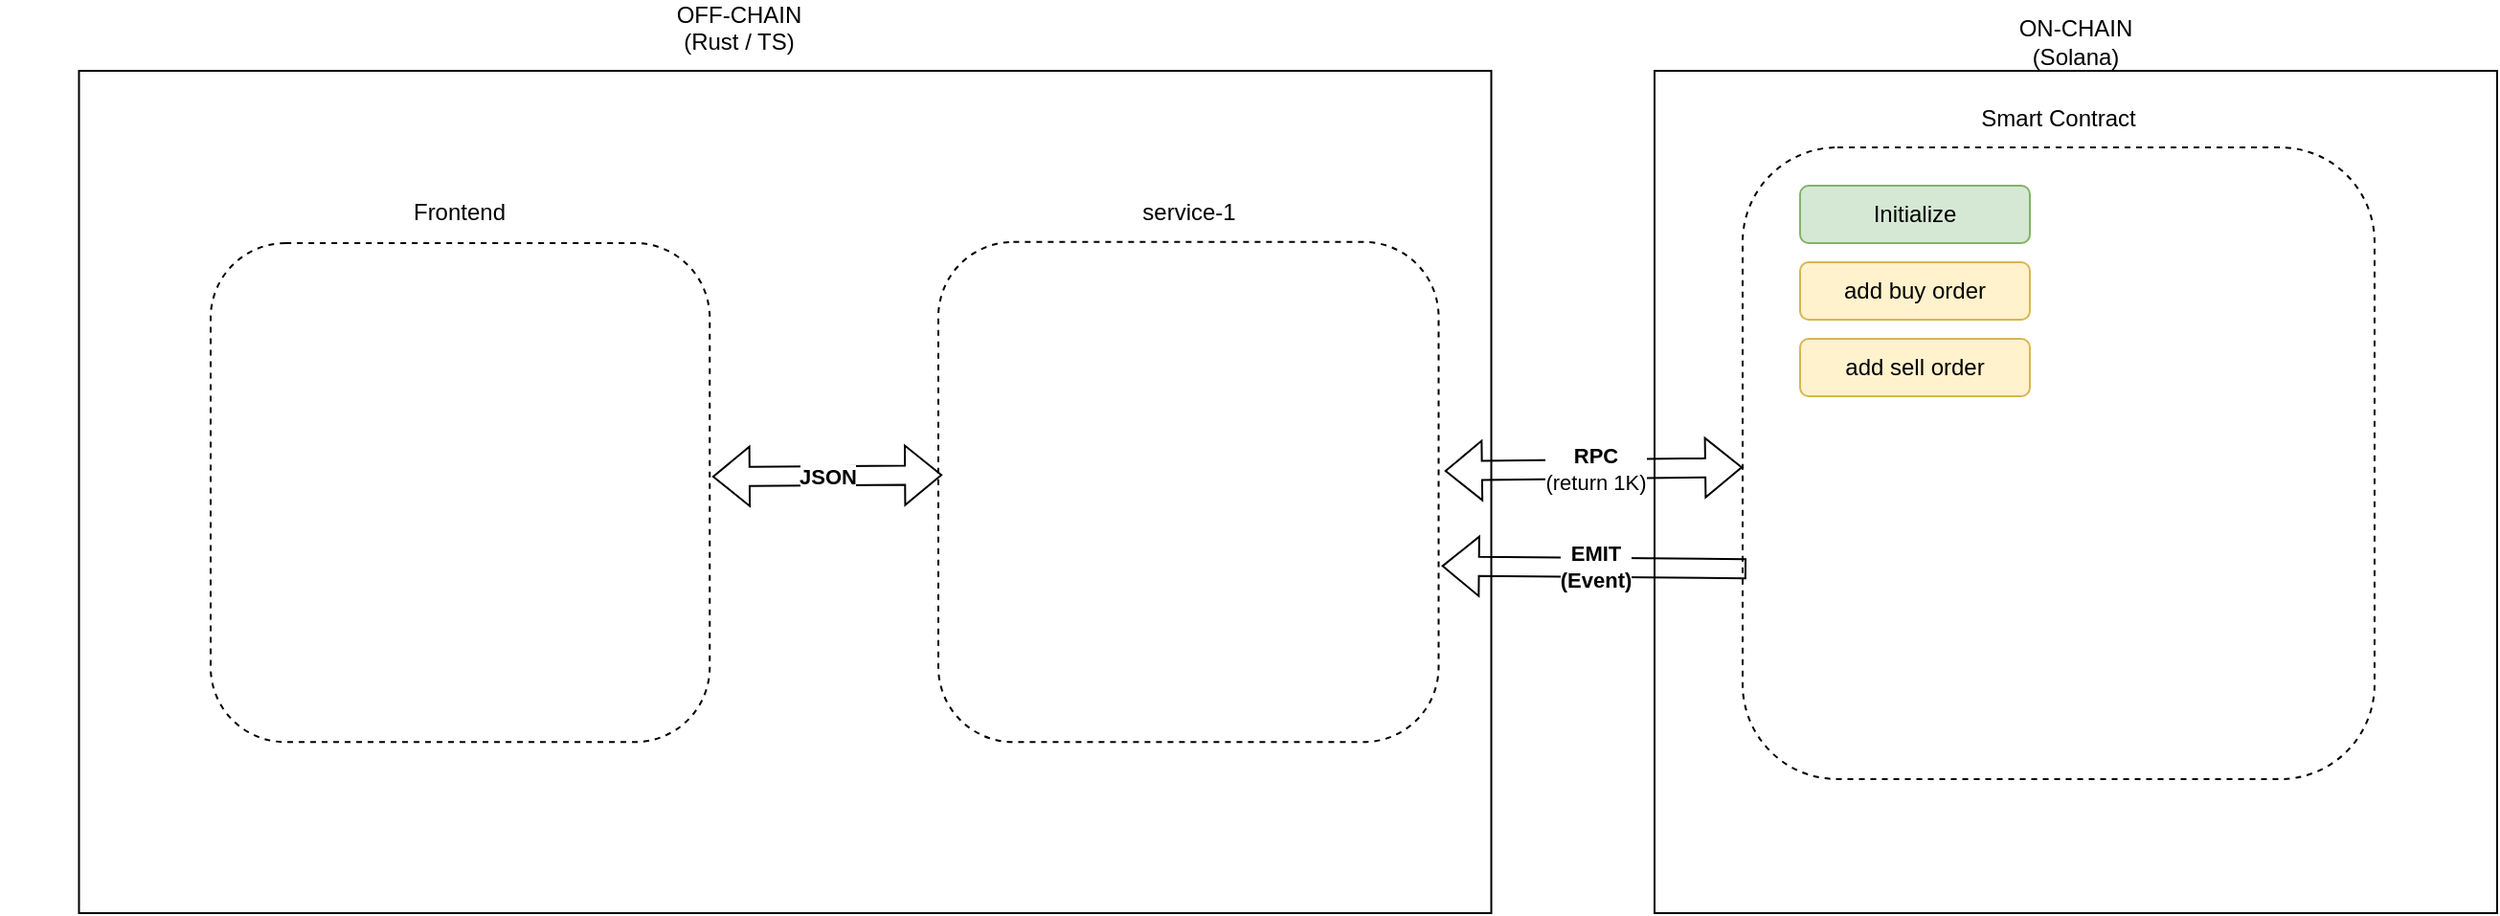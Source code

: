 <mxfile version="26.0.13">
  <diagram name="Page-1" id="nwqRPkwvSNwaVwL3-yd8">
    <mxGraphModel dx="1853" dy="659" grid="1" gridSize="10" guides="1" tooltips="1" connect="1" arrows="1" fold="1" page="1" pageScale="1" pageWidth="827" pageHeight="1169" math="0" shadow="0">
      <root>
        <mxCell id="0" />
        <mxCell id="1" parent="0" />
        <mxCell id="G7B0CxRT04uzo2U-wHcq-9" value="" style="group" vertex="1" connectable="0" parent="1">
          <mxGeometry x="-450" y="250" width="790" height="470" as="geometry" />
        </mxCell>
        <mxCell id="G7B0CxRT04uzo2U-wHcq-12" value="" style="group" vertex="1" connectable="0" parent="G7B0CxRT04uzo2U-wHcq-9">
          <mxGeometry x="98.75" y="50" width="680" height="420" as="geometry" />
        </mxCell>
        <mxCell id="G7B0CxRT04uzo2U-wHcq-14" value="Service" style="text;html=1;align=center;verticalAlign=middle;whiteSpace=wrap;rounded=0;" vertex="1" parent="G7B0CxRT04uzo2U-wHcq-12">
          <mxGeometry x="215.455" width="161.591" height="30" as="geometry" />
        </mxCell>
        <mxCell id="G7B0CxRT04uzo2U-wHcq-26" value="" style="rounded=0;whiteSpace=wrap;html=1;" vertex="1" parent="G7B0CxRT04uzo2U-wHcq-12">
          <mxGeometry x="-57.5" y="-20" width="737.5" height="440" as="geometry" />
        </mxCell>
        <mxCell id="G7B0CxRT04uzo2U-wHcq-34" value="" style="group" vertex="1" connectable="0" parent="G7B0CxRT04uzo2U-wHcq-12">
          <mxGeometry x="391.25" y="39.38" width="261.25" height="291.25" as="geometry" />
        </mxCell>
        <mxCell id="G7B0CxRT04uzo2U-wHcq-32" value="" style="whiteSpace=wrap;html=1;aspect=fixed;dashed=1;rounded=1;" vertex="1" parent="G7B0CxRT04uzo2U-wHcq-34">
          <mxGeometry y="30.0" width="261.25" height="261.25" as="geometry" />
        </mxCell>
        <mxCell id="G7B0CxRT04uzo2U-wHcq-33" value="service-1" style="text;html=1;align=center;verticalAlign=middle;whiteSpace=wrap;rounded=0;" vertex="1" parent="G7B0CxRT04uzo2U-wHcq-34">
          <mxGeometry x="100.63" width="60" height="30" as="geometry" />
        </mxCell>
        <mxCell id="G7B0CxRT04uzo2U-wHcq-36" value="" style="group" vertex="1" connectable="0" parent="G7B0CxRT04uzo2U-wHcq-12">
          <mxGeometry x="11.25" y="39.38" width="260.63" height="291.25" as="geometry" />
        </mxCell>
        <mxCell id="G7B0CxRT04uzo2U-wHcq-13" value="" style="whiteSpace=wrap;html=1;aspect=fixed;dashed=1;rounded=1;" vertex="1" parent="G7B0CxRT04uzo2U-wHcq-36">
          <mxGeometry y="30.62" width="260.63" height="260.63" as="geometry" />
        </mxCell>
        <mxCell id="G7B0CxRT04uzo2U-wHcq-35" value="Frontend" style="text;html=1;align=center;verticalAlign=middle;whiteSpace=wrap;rounded=0;" vertex="1" parent="G7B0CxRT04uzo2U-wHcq-36">
          <mxGeometry x="100.31" width="60" height="30" as="geometry" />
        </mxCell>
        <mxCell id="G7B0CxRT04uzo2U-wHcq-37" value="&lt;b&gt;JSON&lt;/b&gt;" style="shape=flexArrow;endArrow=classic;startArrow=classic;html=1;rounded=0;entryX=0.008;entryY=0.466;entryDx=0;entryDy=0;entryPerimeter=0;exitX=1.005;exitY=0.468;exitDx=0;exitDy=0;exitPerimeter=0;" edge="1" parent="G7B0CxRT04uzo2U-wHcq-12" source="G7B0CxRT04uzo2U-wHcq-13" target="G7B0CxRT04uzo2U-wHcq-32">
          <mxGeometry width="100" height="100" relative="1" as="geometry">
            <mxPoint x="271.25" y="200" as="sourcePoint" />
            <mxPoint x="451.25" y="140" as="targetPoint" />
          </mxGeometry>
        </mxCell>
        <mxCell id="G7B0CxRT04uzo2U-wHcq-4" value="&lt;div&gt;OFF-CHAIN&lt;/div&gt;&lt;div&gt;(Rust / TS)&lt;br&gt;&lt;/div&gt;&lt;div&gt;&lt;br&gt;&lt;/div&gt;" style="text;html=1;align=center;verticalAlign=middle;whiteSpace=wrap;rounded=0;" vertex="1" parent="G7B0CxRT04uzo2U-wHcq-9">
          <mxGeometry x="305.227" width="161.591" height="30" as="geometry" />
        </mxCell>
        <mxCell id="G7B0CxRT04uzo2U-wHcq-8" value="" style="group" vertex="1" connectable="0" parent="1">
          <mxGeometry x="414" y="250" width="440" height="470" as="geometry" />
        </mxCell>
        <mxCell id="G7B0CxRT04uzo2U-wHcq-1" value="" style="whiteSpace=wrap;html=1;aspect=fixed;" vertex="1" parent="G7B0CxRT04uzo2U-wHcq-8">
          <mxGeometry y="30" width="440" height="440" as="geometry" />
        </mxCell>
        <mxCell id="G7B0CxRT04uzo2U-wHcq-2" value="ON-CHAIN (Solana)" style="text;html=1;align=center;verticalAlign=middle;whiteSpace=wrap;rounded=0;" vertex="1" parent="G7B0CxRT04uzo2U-wHcq-8">
          <mxGeometry x="175" width="90" height="30" as="geometry" />
        </mxCell>
        <mxCell id="G7B0CxRT04uzo2U-wHcq-7" value="" style="group" vertex="1" connectable="0" parent="1">
          <mxGeometry x="460" y="290" width="330" height="360" as="geometry" />
        </mxCell>
        <mxCell id="G7B0CxRT04uzo2U-wHcq-5" value="" style="whiteSpace=wrap;html=1;aspect=fixed;dashed=1;rounded=1;" vertex="1" parent="G7B0CxRT04uzo2U-wHcq-7">
          <mxGeometry y="30" width="330" height="330" as="geometry" />
        </mxCell>
        <mxCell id="G7B0CxRT04uzo2U-wHcq-6" value="Smart Contract" style="text;html=1;align=center;verticalAlign=middle;whiteSpace=wrap;rounded=0;" vertex="1" parent="G7B0CxRT04uzo2U-wHcq-7">
          <mxGeometry x="120" width="90" height="30" as="geometry" />
        </mxCell>
        <mxCell id="G7B0CxRT04uzo2U-wHcq-15" value="Initialize" style="rounded=1;whiteSpace=wrap;html=1;fillColor=#d5e8d4;strokeColor=#82b366;" vertex="1" parent="G7B0CxRT04uzo2U-wHcq-7">
          <mxGeometry x="30" y="50" width="120" height="30" as="geometry" />
        </mxCell>
        <mxCell id="G7B0CxRT04uzo2U-wHcq-16" value="add buy order" style="rounded=1;whiteSpace=wrap;html=1;fillColor=#fff2cc;strokeColor=#d6b656;" vertex="1" parent="G7B0CxRT04uzo2U-wHcq-7">
          <mxGeometry x="30" y="90" width="120" height="30" as="geometry" />
        </mxCell>
        <mxCell id="G7B0CxRT04uzo2U-wHcq-17" value="add sell order" style="rounded=1;whiteSpace=wrap;html=1;fillColor=#fff2cc;strokeColor=#d6b656;" vertex="1" parent="G7B0CxRT04uzo2U-wHcq-7">
          <mxGeometry x="30" y="130" width="120" height="30" as="geometry" />
        </mxCell>
        <mxCell id="G7B0CxRT04uzo2U-wHcq-10" value="&lt;b&gt;RPC&lt;/b&gt;&lt;br&gt;(return 1K)" style="shape=flexArrow;endArrow=classic;startArrow=block;html=1;rounded=0;startFill=0;exitX=1.012;exitY=0.458;exitDx=0;exitDy=0;exitPerimeter=0;" edge="1" parent="1" source="G7B0CxRT04uzo2U-wHcq-32" target="G7B0CxRT04uzo2U-wHcq-5">
          <mxGeometry x="0.006" width="100" height="100" relative="1" as="geometry">
            <mxPoint x="250" y="480" as="sourcePoint" />
            <mxPoint x="410" y="430" as="targetPoint" />
            <mxPoint as="offset" />
          </mxGeometry>
        </mxCell>
        <mxCell id="G7B0CxRT04uzo2U-wHcq-18" value="&lt;div&gt;&lt;b&gt;EMIT&lt;br&gt;&lt;/b&gt;&lt;/div&gt;&lt;div&gt;&lt;b&gt;(Event)&lt;br&gt;&lt;/b&gt;&lt;/div&gt;" style="shape=flexArrow;endArrow=none;startArrow=block;html=1;rounded=0;exitX=1.006;exitY=0.648;exitDx=0;exitDy=0;exitPerimeter=0;startFill=0;entryX=0.006;entryY=0.667;entryDx=0;entryDy=0;entryPerimeter=0;" edge="1" parent="1" source="G7B0CxRT04uzo2U-wHcq-32" target="G7B0CxRT04uzo2U-wHcq-5">
          <mxGeometry x="0.006" width="100" height="100" relative="1" as="geometry">
            <mxPoint x="290" y="550" as="sourcePoint" />
            <mxPoint x="461" y="551" as="targetPoint" />
            <mxPoint as="offset" />
          </mxGeometry>
        </mxCell>
      </root>
    </mxGraphModel>
  </diagram>
</mxfile>
